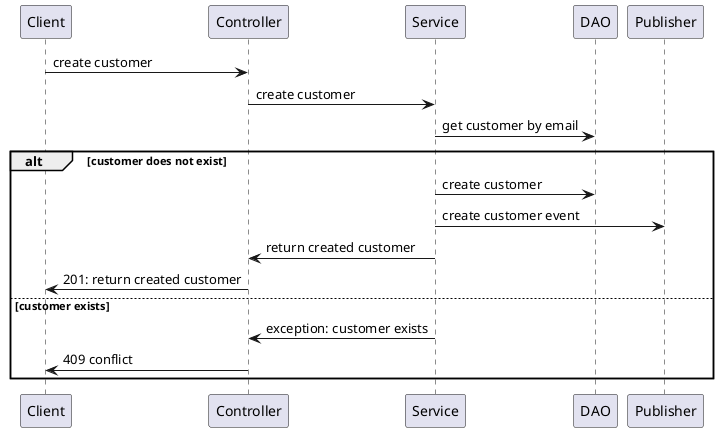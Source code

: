 @startuml
participant "Client" as client
participant "Controller" as ctrl
participant "Service" as svc
participant "DAO" as dao
participant "Publisher" as publish

client -> ctrl : create customer
ctrl -> svc : create customer
svc -> dao : get customer by email
alt customer does not exist
    svc -> dao : create customer
    svc -> publish : create customer event
    svc -> ctrl : return created customer
    ctrl-> client : 201: return created customer
else customer exists
    svc -> ctrl : exception: customer exists
    ctrl -> client : 409 conflict
end
@enduml